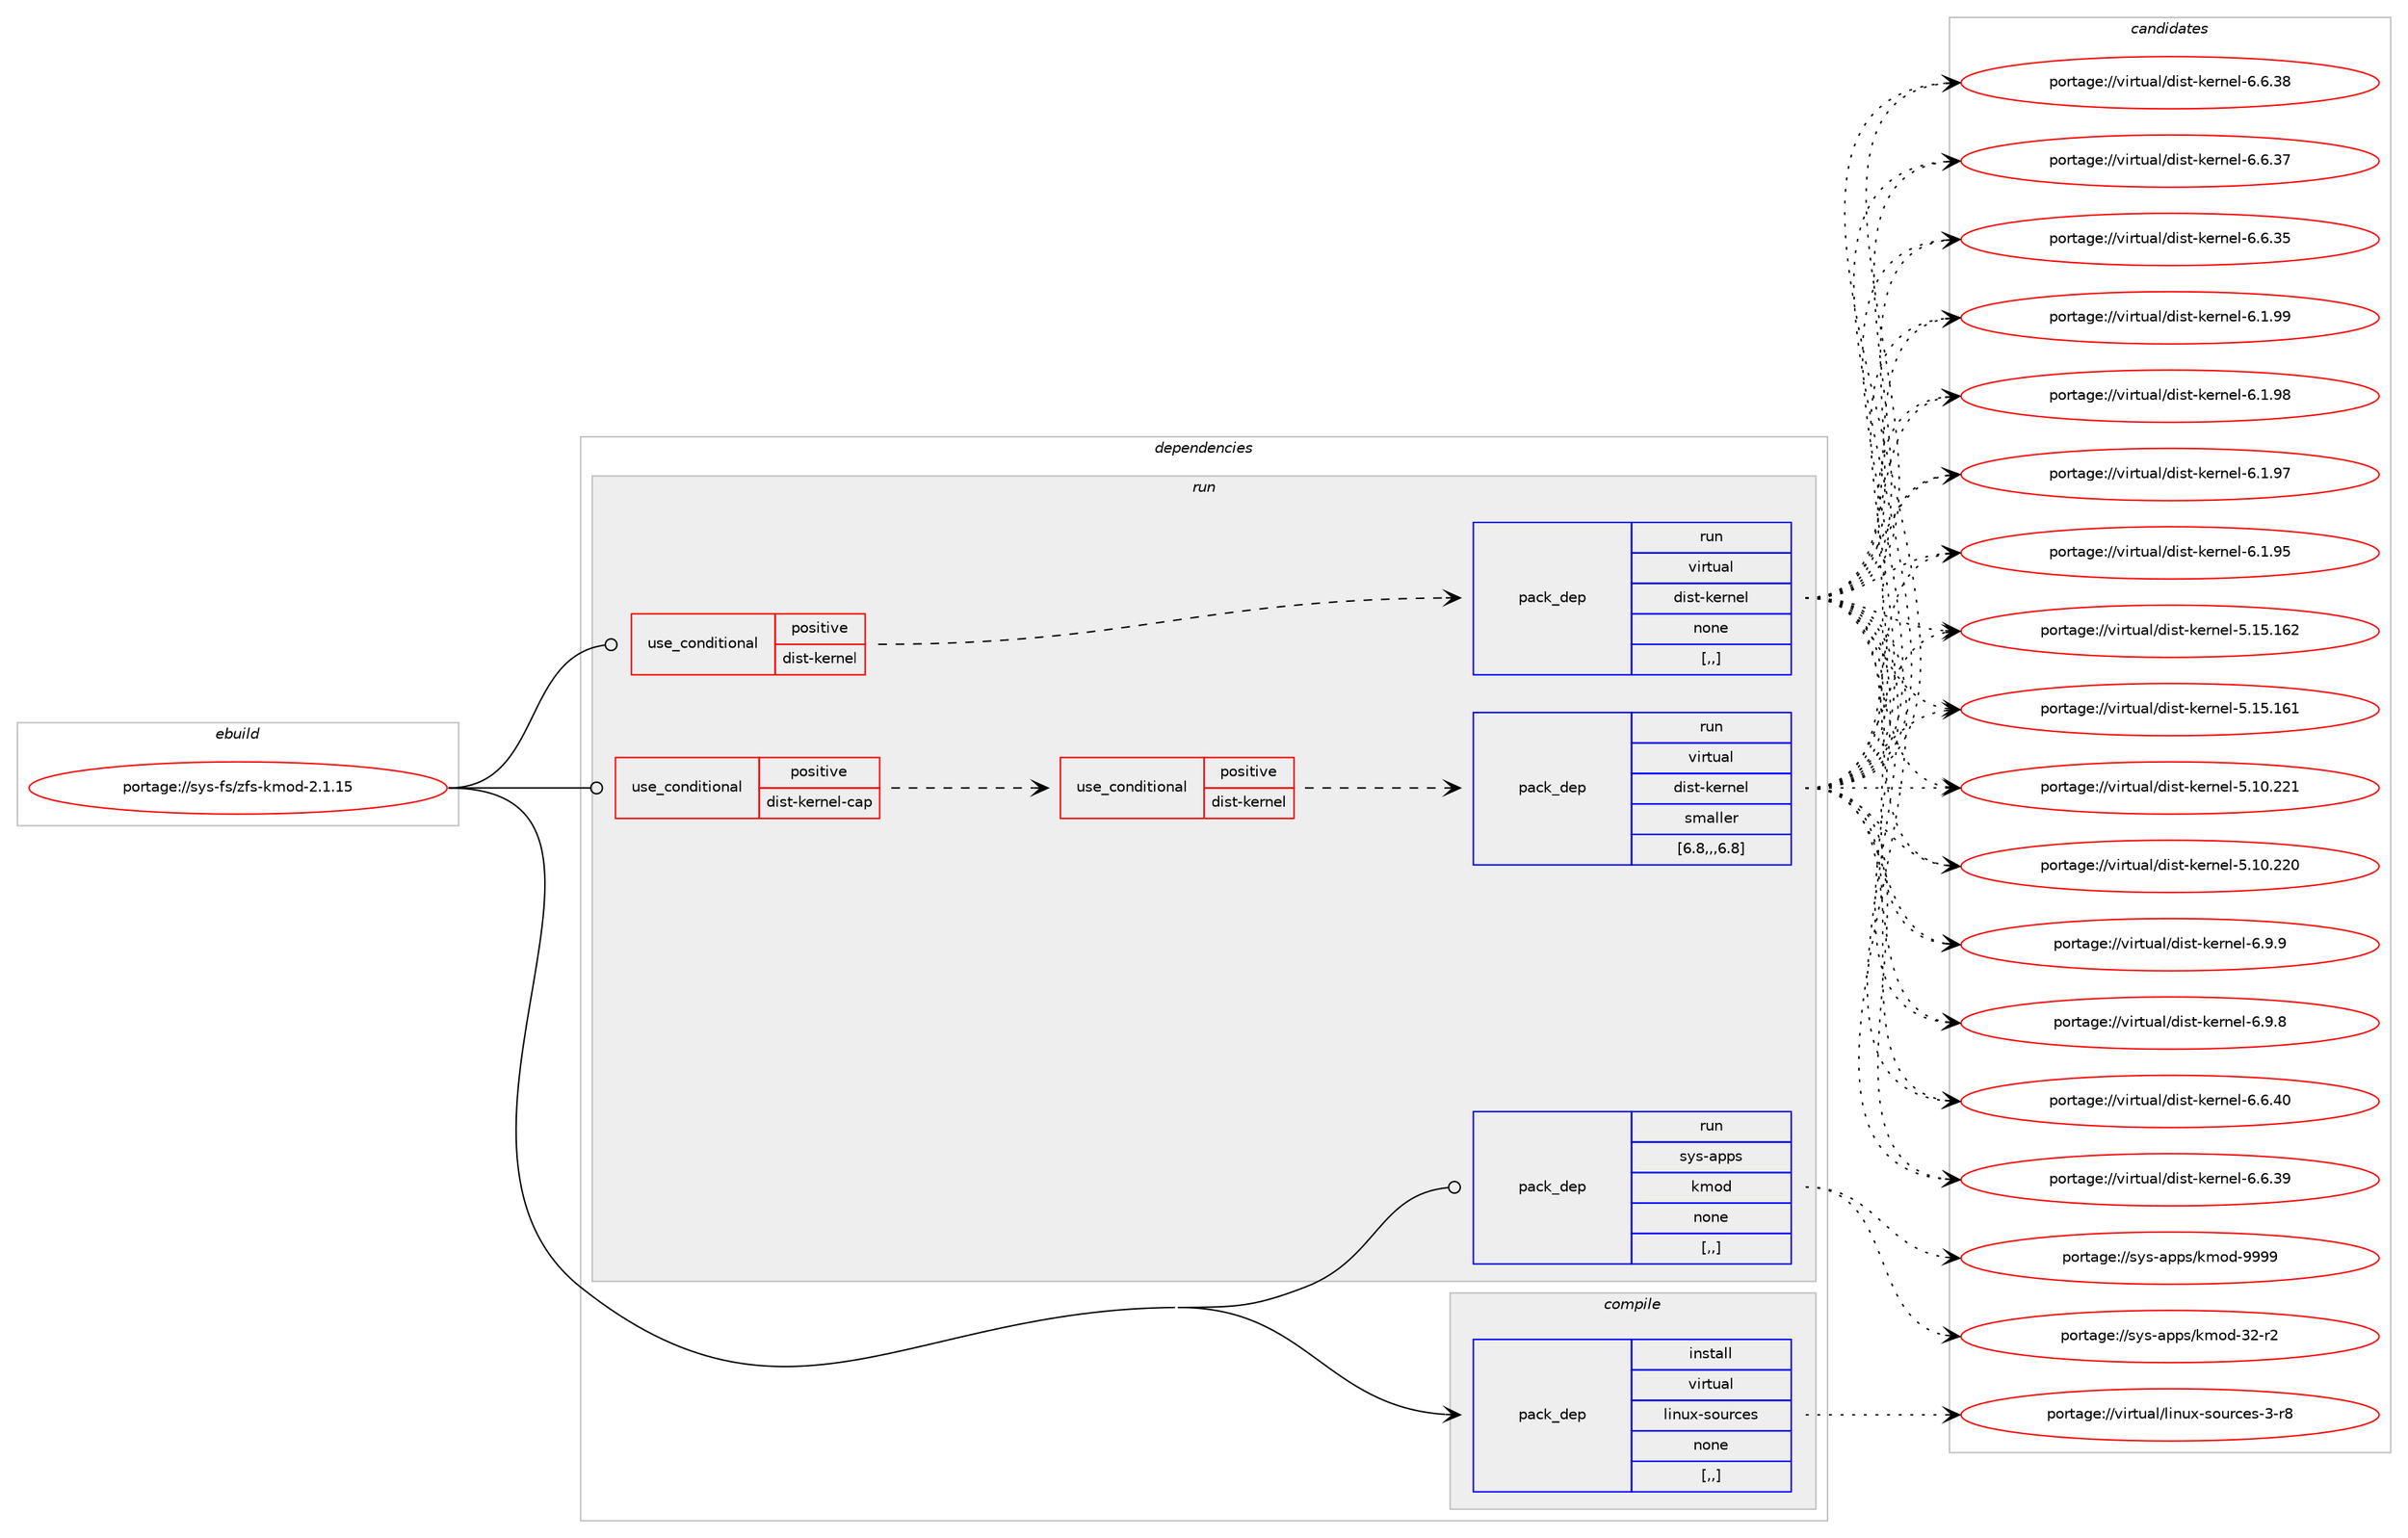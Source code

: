 digraph prolog {

# *************
# Graph options
# *************

newrank=true;
concentrate=true;
compound=true;
graph [rankdir=LR,fontname=Helvetica,fontsize=10,ranksep=1.5];#, ranksep=2.5, nodesep=0.2];
edge  [arrowhead=vee];
node  [fontname=Helvetica,fontsize=10];

# **********
# The ebuild
# **********

subgraph cluster_leftcol {
color=gray;
label=<<i>ebuild</i>>;
id [label="portage://sys-fs/zfs-kmod-2.1.15", color=red, width=4, href="../sys-fs/zfs-kmod-2.1.15.svg"];
}

# ****************
# The dependencies
# ****************

subgraph cluster_midcol {
color=gray;
label=<<i>dependencies</i>>;
subgraph cluster_compile {
fillcolor="#eeeeee";
style=filled;
label=<<i>compile</i>>;
subgraph pack316556 {
dependency435609 [label=<<TABLE BORDER="0" CELLBORDER="1" CELLSPACING="0" CELLPADDING="4" WIDTH="220"><TR><TD ROWSPAN="6" CELLPADDING="30">pack_dep</TD></TR><TR><TD WIDTH="110">install</TD></TR><TR><TD>virtual</TD></TR><TR><TD>linux-sources</TD></TR><TR><TD>none</TD></TR><TR><TD>[,,]</TD></TR></TABLE>>, shape=none, color=blue];
}
id:e -> dependency435609:w [weight=20,style="solid",arrowhead="vee"];
}
subgraph cluster_compileandrun {
fillcolor="#eeeeee";
style=filled;
label=<<i>compile and run</i>>;
}
subgraph cluster_run {
fillcolor="#eeeeee";
style=filled;
label=<<i>run</i>>;
subgraph cond116069 {
dependency435610 [label=<<TABLE BORDER="0" CELLBORDER="1" CELLSPACING="0" CELLPADDING="4"><TR><TD ROWSPAN="3" CELLPADDING="10">use_conditional</TD></TR><TR><TD>positive</TD></TR><TR><TD>dist-kernel</TD></TR></TABLE>>, shape=none, color=red];
subgraph pack316557 {
dependency435611 [label=<<TABLE BORDER="0" CELLBORDER="1" CELLSPACING="0" CELLPADDING="4" WIDTH="220"><TR><TD ROWSPAN="6" CELLPADDING="30">pack_dep</TD></TR><TR><TD WIDTH="110">run</TD></TR><TR><TD>virtual</TD></TR><TR><TD>dist-kernel</TD></TR><TR><TD>none</TD></TR><TR><TD>[,,]</TD></TR></TABLE>>, shape=none, color=blue];
}
dependency435610:e -> dependency435611:w [weight=20,style="dashed",arrowhead="vee"];
}
id:e -> dependency435610:w [weight=20,style="solid",arrowhead="odot"];
subgraph cond116070 {
dependency435612 [label=<<TABLE BORDER="0" CELLBORDER="1" CELLSPACING="0" CELLPADDING="4"><TR><TD ROWSPAN="3" CELLPADDING="10">use_conditional</TD></TR><TR><TD>positive</TD></TR><TR><TD>dist-kernel-cap</TD></TR></TABLE>>, shape=none, color=red];
subgraph cond116071 {
dependency435613 [label=<<TABLE BORDER="0" CELLBORDER="1" CELLSPACING="0" CELLPADDING="4"><TR><TD ROWSPAN="3" CELLPADDING="10">use_conditional</TD></TR><TR><TD>positive</TD></TR><TR><TD>dist-kernel</TD></TR></TABLE>>, shape=none, color=red];
subgraph pack316558 {
dependency435614 [label=<<TABLE BORDER="0" CELLBORDER="1" CELLSPACING="0" CELLPADDING="4" WIDTH="220"><TR><TD ROWSPAN="6" CELLPADDING="30">pack_dep</TD></TR><TR><TD WIDTH="110">run</TD></TR><TR><TD>virtual</TD></TR><TR><TD>dist-kernel</TD></TR><TR><TD>smaller</TD></TR><TR><TD>[6.8,,,6.8]</TD></TR></TABLE>>, shape=none, color=blue];
}
dependency435613:e -> dependency435614:w [weight=20,style="dashed",arrowhead="vee"];
}
dependency435612:e -> dependency435613:w [weight=20,style="dashed",arrowhead="vee"];
}
id:e -> dependency435612:w [weight=20,style="solid",arrowhead="odot"];
subgraph pack316559 {
dependency435615 [label=<<TABLE BORDER="0" CELLBORDER="1" CELLSPACING="0" CELLPADDING="4" WIDTH="220"><TR><TD ROWSPAN="6" CELLPADDING="30">pack_dep</TD></TR><TR><TD WIDTH="110">run</TD></TR><TR><TD>sys-apps</TD></TR><TR><TD>kmod</TD></TR><TR><TD>none</TD></TR><TR><TD>[,,]</TD></TR></TABLE>>, shape=none, color=blue];
}
id:e -> dependency435615:w [weight=20,style="solid",arrowhead="odot"];
}
}

# **************
# The candidates
# **************

subgraph cluster_choices {
rank=same;
color=gray;
label=<<i>candidates</i>>;

subgraph choice316556 {
color=black;
nodesep=1;
choice1181051141161179710847108105110117120451151111171149910111545514511456 [label="portage://virtual/linux-sources-3-r8", color=red, width=4,href="../virtual/linux-sources-3-r8.svg"];
dependency435609:e -> choice1181051141161179710847108105110117120451151111171149910111545514511456:w [style=dotted,weight="100"];
}
subgraph choice316557 {
color=black;
nodesep=1;
choice118105114116117971084710010511511645107101114110101108455446574657 [label="portage://virtual/dist-kernel-6.9.9", color=red, width=4,href="../virtual/dist-kernel-6.9.9.svg"];
choice118105114116117971084710010511511645107101114110101108455446574656 [label="portage://virtual/dist-kernel-6.9.8", color=red, width=4,href="../virtual/dist-kernel-6.9.8.svg"];
choice11810511411611797108471001051151164510710111411010110845544654465248 [label="portage://virtual/dist-kernel-6.6.40", color=red, width=4,href="../virtual/dist-kernel-6.6.40.svg"];
choice11810511411611797108471001051151164510710111411010110845544654465157 [label="portage://virtual/dist-kernel-6.6.39", color=red, width=4,href="../virtual/dist-kernel-6.6.39.svg"];
choice11810511411611797108471001051151164510710111411010110845544654465156 [label="portage://virtual/dist-kernel-6.6.38", color=red, width=4,href="../virtual/dist-kernel-6.6.38.svg"];
choice11810511411611797108471001051151164510710111411010110845544654465155 [label="portage://virtual/dist-kernel-6.6.37", color=red, width=4,href="../virtual/dist-kernel-6.6.37.svg"];
choice11810511411611797108471001051151164510710111411010110845544654465153 [label="portage://virtual/dist-kernel-6.6.35", color=red, width=4,href="../virtual/dist-kernel-6.6.35.svg"];
choice11810511411611797108471001051151164510710111411010110845544649465757 [label="portage://virtual/dist-kernel-6.1.99", color=red, width=4,href="../virtual/dist-kernel-6.1.99.svg"];
choice11810511411611797108471001051151164510710111411010110845544649465756 [label="portage://virtual/dist-kernel-6.1.98", color=red, width=4,href="../virtual/dist-kernel-6.1.98.svg"];
choice11810511411611797108471001051151164510710111411010110845544649465755 [label="portage://virtual/dist-kernel-6.1.97", color=red, width=4,href="../virtual/dist-kernel-6.1.97.svg"];
choice11810511411611797108471001051151164510710111411010110845544649465753 [label="portage://virtual/dist-kernel-6.1.95", color=red, width=4,href="../virtual/dist-kernel-6.1.95.svg"];
choice118105114116117971084710010511511645107101114110101108455346495346495450 [label="portage://virtual/dist-kernel-5.15.162", color=red, width=4,href="../virtual/dist-kernel-5.15.162.svg"];
choice118105114116117971084710010511511645107101114110101108455346495346495449 [label="portage://virtual/dist-kernel-5.15.161", color=red, width=4,href="../virtual/dist-kernel-5.15.161.svg"];
choice118105114116117971084710010511511645107101114110101108455346494846505049 [label="portage://virtual/dist-kernel-5.10.221", color=red, width=4,href="../virtual/dist-kernel-5.10.221.svg"];
choice118105114116117971084710010511511645107101114110101108455346494846505048 [label="portage://virtual/dist-kernel-5.10.220", color=red, width=4,href="../virtual/dist-kernel-5.10.220.svg"];
dependency435611:e -> choice118105114116117971084710010511511645107101114110101108455446574657:w [style=dotted,weight="100"];
dependency435611:e -> choice118105114116117971084710010511511645107101114110101108455446574656:w [style=dotted,weight="100"];
dependency435611:e -> choice11810511411611797108471001051151164510710111411010110845544654465248:w [style=dotted,weight="100"];
dependency435611:e -> choice11810511411611797108471001051151164510710111411010110845544654465157:w [style=dotted,weight="100"];
dependency435611:e -> choice11810511411611797108471001051151164510710111411010110845544654465156:w [style=dotted,weight="100"];
dependency435611:e -> choice11810511411611797108471001051151164510710111411010110845544654465155:w [style=dotted,weight="100"];
dependency435611:e -> choice11810511411611797108471001051151164510710111411010110845544654465153:w [style=dotted,weight="100"];
dependency435611:e -> choice11810511411611797108471001051151164510710111411010110845544649465757:w [style=dotted,weight="100"];
dependency435611:e -> choice11810511411611797108471001051151164510710111411010110845544649465756:w [style=dotted,weight="100"];
dependency435611:e -> choice11810511411611797108471001051151164510710111411010110845544649465755:w [style=dotted,weight="100"];
dependency435611:e -> choice11810511411611797108471001051151164510710111411010110845544649465753:w [style=dotted,weight="100"];
dependency435611:e -> choice118105114116117971084710010511511645107101114110101108455346495346495450:w [style=dotted,weight="100"];
dependency435611:e -> choice118105114116117971084710010511511645107101114110101108455346495346495449:w [style=dotted,weight="100"];
dependency435611:e -> choice118105114116117971084710010511511645107101114110101108455346494846505049:w [style=dotted,weight="100"];
dependency435611:e -> choice118105114116117971084710010511511645107101114110101108455346494846505048:w [style=dotted,weight="100"];
}
subgraph choice316558 {
color=black;
nodesep=1;
choice118105114116117971084710010511511645107101114110101108455446574657 [label="portage://virtual/dist-kernel-6.9.9", color=red, width=4,href="../virtual/dist-kernel-6.9.9.svg"];
choice118105114116117971084710010511511645107101114110101108455446574656 [label="portage://virtual/dist-kernel-6.9.8", color=red, width=4,href="../virtual/dist-kernel-6.9.8.svg"];
choice11810511411611797108471001051151164510710111411010110845544654465248 [label="portage://virtual/dist-kernel-6.6.40", color=red, width=4,href="../virtual/dist-kernel-6.6.40.svg"];
choice11810511411611797108471001051151164510710111411010110845544654465157 [label="portage://virtual/dist-kernel-6.6.39", color=red, width=4,href="../virtual/dist-kernel-6.6.39.svg"];
choice11810511411611797108471001051151164510710111411010110845544654465156 [label="portage://virtual/dist-kernel-6.6.38", color=red, width=4,href="../virtual/dist-kernel-6.6.38.svg"];
choice11810511411611797108471001051151164510710111411010110845544654465155 [label="portage://virtual/dist-kernel-6.6.37", color=red, width=4,href="../virtual/dist-kernel-6.6.37.svg"];
choice11810511411611797108471001051151164510710111411010110845544654465153 [label="portage://virtual/dist-kernel-6.6.35", color=red, width=4,href="../virtual/dist-kernel-6.6.35.svg"];
choice11810511411611797108471001051151164510710111411010110845544649465757 [label="portage://virtual/dist-kernel-6.1.99", color=red, width=4,href="../virtual/dist-kernel-6.1.99.svg"];
choice11810511411611797108471001051151164510710111411010110845544649465756 [label="portage://virtual/dist-kernel-6.1.98", color=red, width=4,href="../virtual/dist-kernel-6.1.98.svg"];
choice11810511411611797108471001051151164510710111411010110845544649465755 [label="portage://virtual/dist-kernel-6.1.97", color=red, width=4,href="../virtual/dist-kernel-6.1.97.svg"];
choice11810511411611797108471001051151164510710111411010110845544649465753 [label="portage://virtual/dist-kernel-6.1.95", color=red, width=4,href="../virtual/dist-kernel-6.1.95.svg"];
choice118105114116117971084710010511511645107101114110101108455346495346495450 [label="portage://virtual/dist-kernel-5.15.162", color=red, width=4,href="../virtual/dist-kernel-5.15.162.svg"];
choice118105114116117971084710010511511645107101114110101108455346495346495449 [label="portage://virtual/dist-kernel-5.15.161", color=red, width=4,href="../virtual/dist-kernel-5.15.161.svg"];
choice118105114116117971084710010511511645107101114110101108455346494846505049 [label="portage://virtual/dist-kernel-5.10.221", color=red, width=4,href="../virtual/dist-kernel-5.10.221.svg"];
choice118105114116117971084710010511511645107101114110101108455346494846505048 [label="portage://virtual/dist-kernel-5.10.220", color=red, width=4,href="../virtual/dist-kernel-5.10.220.svg"];
dependency435614:e -> choice118105114116117971084710010511511645107101114110101108455446574657:w [style=dotted,weight="100"];
dependency435614:e -> choice118105114116117971084710010511511645107101114110101108455446574656:w [style=dotted,weight="100"];
dependency435614:e -> choice11810511411611797108471001051151164510710111411010110845544654465248:w [style=dotted,weight="100"];
dependency435614:e -> choice11810511411611797108471001051151164510710111411010110845544654465157:w [style=dotted,weight="100"];
dependency435614:e -> choice11810511411611797108471001051151164510710111411010110845544654465156:w [style=dotted,weight="100"];
dependency435614:e -> choice11810511411611797108471001051151164510710111411010110845544654465155:w [style=dotted,weight="100"];
dependency435614:e -> choice11810511411611797108471001051151164510710111411010110845544654465153:w [style=dotted,weight="100"];
dependency435614:e -> choice11810511411611797108471001051151164510710111411010110845544649465757:w [style=dotted,weight="100"];
dependency435614:e -> choice11810511411611797108471001051151164510710111411010110845544649465756:w [style=dotted,weight="100"];
dependency435614:e -> choice11810511411611797108471001051151164510710111411010110845544649465755:w [style=dotted,weight="100"];
dependency435614:e -> choice11810511411611797108471001051151164510710111411010110845544649465753:w [style=dotted,weight="100"];
dependency435614:e -> choice118105114116117971084710010511511645107101114110101108455346495346495450:w [style=dotted,weight="100"];
dependency435614:e -> choice118105114116117971084710010511511645107101114110101108455346495346495449:w [style=dotted,weight="100"];
dependency435614:e -> choice118105114116117971084710010511511645107101114110101108455346494846505049:w [style=dotted,weight="100"];
dependency435614:e -> choice118105114116117971084710010511511645107101114110101108455346494846505048:w [style=dotted,weight="100"];
}
subgraph choice316559 {
color=black;
nodesep=1;
choice1151211154597112112115471071091111004557575757 [label="portage://sys-apps/kmod-9999", color=red, width=4,href="../sys-apps/kmod-9999.svg"];
choice1151211154597112112115471071091111004551504511450 [label="portage://sys-apps/kmod-32-r2", color=red, width=4,href="../sys-apps/kmod-32-r2.svg"];
dependency435615:e -> choice1151211154597112112115471071091111004557575757:w [style=dotted,weight="100"];
dependency435615:e -> choice1151211154597112112115471071091111004551504511450:w [style=dotted,weight="100"];
}
}

}

